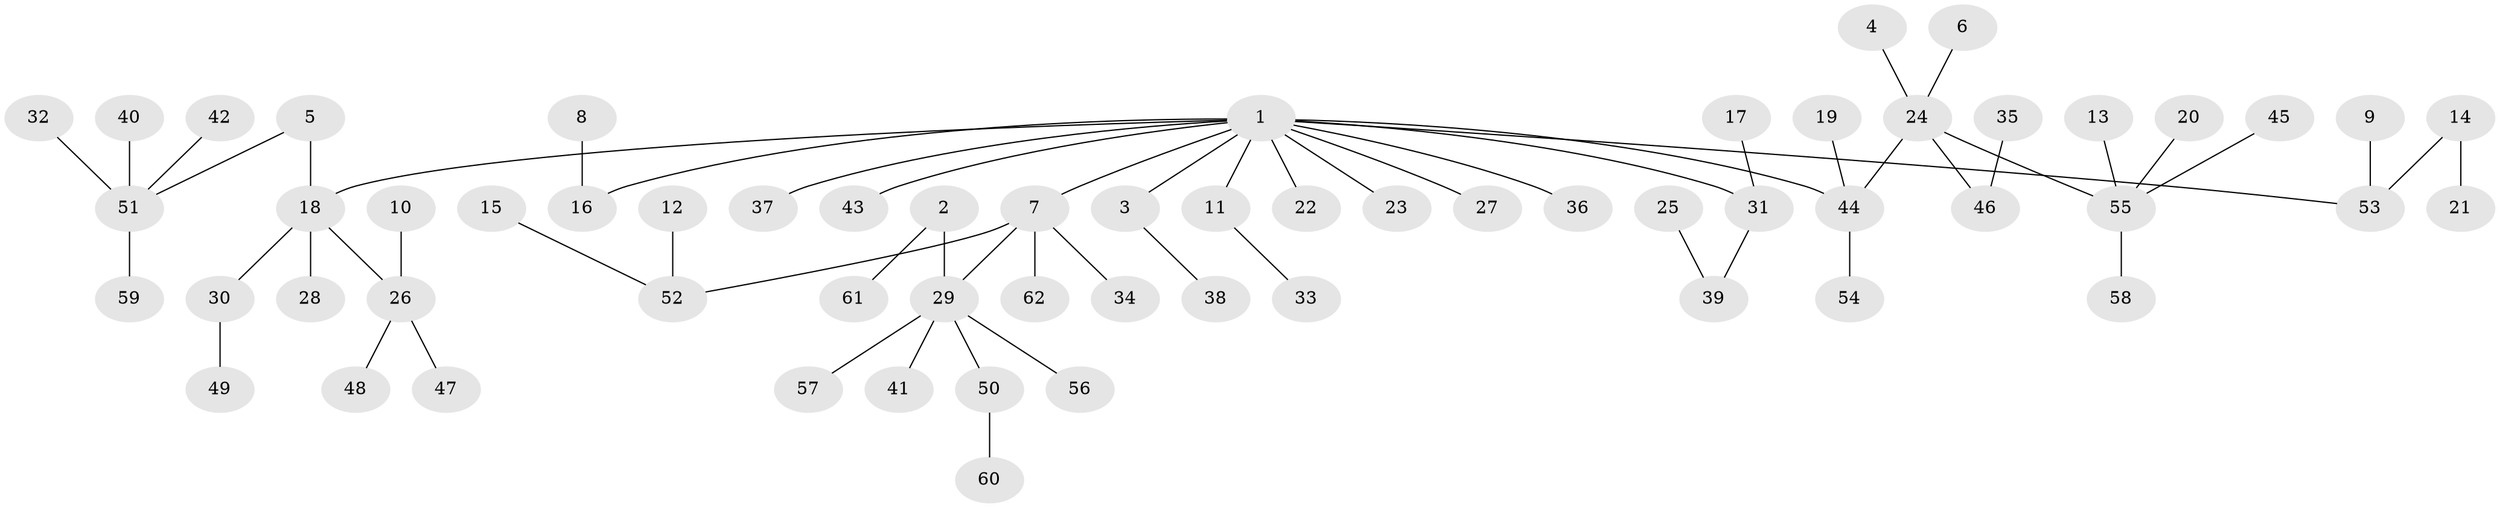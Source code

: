 // original degree distribution, {9: 0.008130081300813009, 5: 0.056910569105691054, 4: 0.07317073170731707, 7: 0.008130081300813009, 3: 0.08943089430894309, 2: 0.24390243902439024, 1: 0.5203252032520326}
// Generated by graph-tools (version 1.1) at 2025/50/03/09/25 03:50:22]
// undirected, 62 vertices, 61 edges
graph export_dot {
graph [start="1"]
  node [color=gray90,style=filled];
  1;
  2;
  3;
  4;
  5;
  6;
  7;
  8;
  9;
  10;
  11;
  12;
  13;
  14;
  15;
  16;
  17;
  18;
  19;
  20;
  21;
  22;
  23;
  24;
  25;
  26;
  27;
  28;
  29;
  30;
  31;
  32;
  33;
  34;
  35;
  36;
  37;
  38;
  39;
  40;
  41;
  42;
  43;
  44;
  45;
  46;
  47;
  48;
  49;
  50;
  51;
  52;
  53;
  54;
  55;
  56;
  57;
  58;
  59;
  60;
  61;
  62;
  1 -- 3 [weight=1.0];
  1 -- 7 [weight=1.0];
  1 -- 11 [weight=1.0];
  1 -- 16 [weight=1.0];
  1 -- 18 [weight=1.0];
  1 -- 22 [weight=1.0];
  1 -- 23 [weight=1.0];
  1 -- 27 [weight=1.0];
  1 -- 31 [weight=1.0];
  1 -- 36 [weight=1.0];
  1 -- 37 [weight=1.0];
  1 -- 43 [weight=1.0];
  1 -- 44 [weight=1.0];
  1 -- 53 [weight=1.0];
  2 -- 29 [weight=1.0];
  2 -- 61 [weight=1.0];
  3 -- 38 [weight=1.0];
  4 -- 24 [weight=1.0];
  5 -- 18 [weight=1.0];
  5 -- 51 [weight=1.0];
  6 -- 24 [weight=1.0];
  7 -- 29 [weight=1.0];
  7 -- 34 [weight=1.0];
  7 -- 52 [weight=1.0];
  7 -- 62 [weight=1.0];
  8 -- 16 [weight=1.0];
  9 -- 53 [weight=1.0];
  10 -- 26 [weight=1.0];
  11 -- 33 [weight=1.0];
  12 -- 52 [weight=1.0];
  13 -- 55 [weight=1.0];
  14 -- 21 [weight=1.0];
  14 -- 53 [weight=1.0];
  15 -- 52 [weight=1.0];
  17 -- 31 [weight=1.0];
  18 -- 26 [weight=1.0];
  18 -- 28 [weight=1.0];
  18 -- 30 [weight=1.0];
  19 -- 44 [weight=1.0];
  20 -- 55 [weight=1.0];
  24 -- 44 [weight=1.0];
  24 -- 46 [weight=1.0];
  24 -- 55 [weight=1.0];
  25 -- 39 [weight=1.0];
  26 -- 47 [weight=1.0];
  26 -- 48 [weight=1.0];
  29 -- 41 [weight=1.0];
  29 -- 50 [weight=1.0];
  29 -- 56 [weight=1.0];
  29 -- 57 [weight=1.0];
  30 -- 49 [weight=1.0];
  31 -- 39 [weight=1.0];
  32 -- 51 [weight=1.0];
  35 -- 46 [weight=1.0];
  40 -- 51 [weight=1.0];
  42 -- 51 [weight=1.0];
  44 -- 54 [weight=1.0];
  45 -- 55 [weight=1.0];
  50 -- 60 [weight=1.0];
  51 -- 59 [weight=1.0];
  55 -- 58 [weight=1.0];
}
